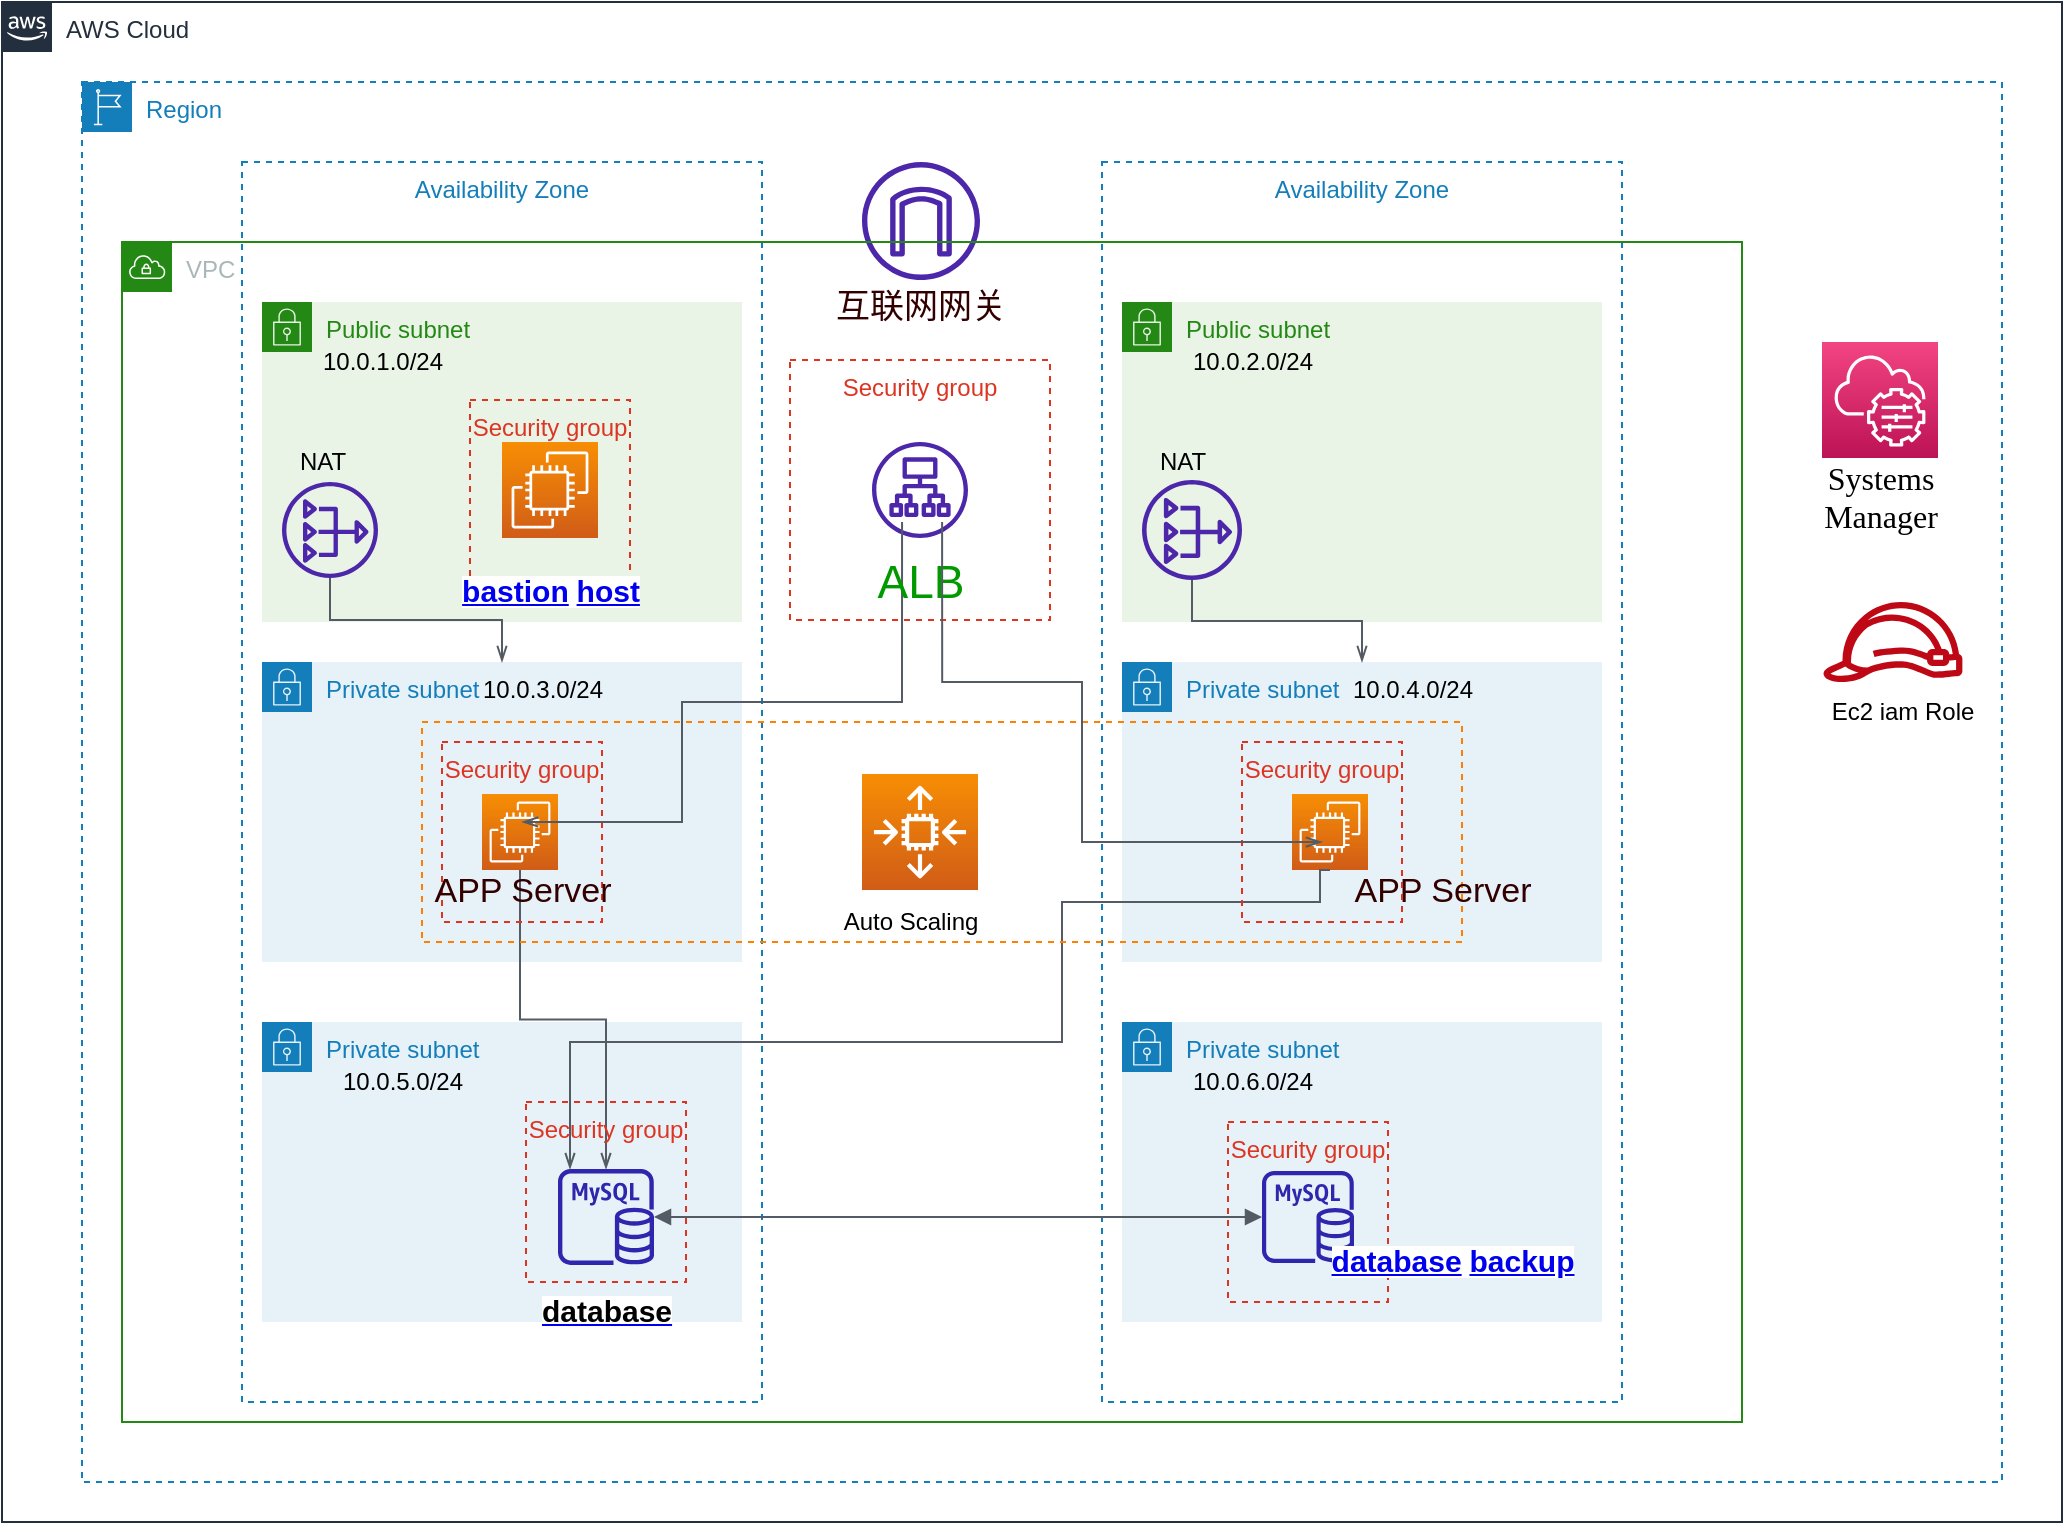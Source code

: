 <mxfile version="16.6.5" type="github">
  <diagram id="Ht1M8jgEwFfnCIfOTk4-" name="Page-1">
    <mxGraphModel dx="1422" dy="786" grid="1" gridSize="10" guides="1" tooltips="1" connect="1" arrows="1" fold="1" page="1" pageScale="1" pageWidth="1100" pageHeight="850" math="0" shadow="0">
      <root>
        <mxCell id="0" />
        <mxCell id="1" parent="0" />
        <mxCell id="m-Myh3C7QMHVJur2ZRFy-6" value="Region" style="points=[[0,0],[0.25,0],[0.5,0],[0.75,0],[1,0],[1,0.25],[1,0.5],[1,0.75],[1,1],[0.75,1],[0.5,1],[0.25,1],[0,1],[0,0.75],[0,0.5],[0,0.25]];outlineConnect=0;gradientColor=none;html=1;whiteSpace=wrap;fontSize=12;fontStyle=0;container=1;pointerEvents=0;collapsible=0;recursiveResize=0;shape=mxgraph.aws4.group;grIcon=mxgraph.aws4.group_region;strokeColor=#147EBA;fillColor=none;verticalAlign=top;align=left;spacingLeft=30;fontColor=#147EBA;dashed=1;" parent="1" vertex="1">
          <mxGeometry x="80" y="110" width="960" height="700" as="geometry" />
        </mxCell>
        <mxCell id="m-Myh3C7QMHVJur2ZRFy-13" value="Private subnet" style="points=[[0,0],[0.25,0],[0.5,0],[0.75,0],[1,0],[1,0.25],[1,0.5],[1,0.75],[1,1],[0.75,1],[0.5,1],[0.25,1],[0,1],[0,0.75],[0,0.5],[0,0.25]];outlineConnect=0;gradientColor=none;html=1;whiteSpace=wrap;fontSize=12;fontStyle=0;container=1;pointerEvents=0;collapsible=0;recursiveResize=0;shape=mxgraph.aws4.group;grIcon=mxgraph.aws4.group_security_group;grStroke=0;strokeColor=#147EBA;fillColor=#E6F2F8;verticalAlign=top;align=left;spacingLeft=30;fontColor=#147EBA;dashed=0;" parent="m-Myh3C7QMHVJur2ZRFy-6" vertex="1">
          <mxGeometry x="90" y="470" width="240" height="150" as="geometry" />
        </mxCell>
        <mxCell id="m-Myh3C7QMHVJur2ZRFy-4" value="AWS Cloud" style="points=[[0,0],[0.25,0],[0.5,0],[0.75,0],[1,0],[1,0.25],[1,0.5],[1,0.75],[1,1],[0.75,1],[0.5,1],[0.25,1],[0,1],[0,0.75],[0,0.5],[0,0.25]];outlineConnect=0;gradientColor=none;html=1;whiteSpace=wrap;fontSize=12;fontStyle=0;container=1;pointerEvents=0;collapsible=0;recursiveResize=0;shape=mxgraph.aws4.group;grIcon=mxgraph.aws4.group_aws_cloud_alt;strokeColor=#232F3E;fillColor=none;verticalAlign=top;align=left;spacingLeft=30;fontColor=#232F3E;dashed=0;" parent="1" vertex="1">
          <mxGeometry x="40" y="70" width="1030" height="760" as="geometry" />
        </mxCell>
        <mxCell id="m-Myh3C7QMHVJur2ZRFy-7" value="Availability Zone" style="fillColor=none;strokeColor=#147EBA;dashed=1;verticalAlign=top;fontStyle=0;fontColor=#147EBA;" parent="m-Myh3C7QMHVJur2ZRFy-4" vertex="1">
          <mxGeometry x="550" y="80" width="260" height="620" as="geometry" />
        </mxCell>
        <mxCell id="m-Myh3C7QMHVJur2ZRFy-33" value="" style="sketch=0;outlineConnect=0;fontColor=#232F3E;gradientColor=none;fillColor=#4D27AA;strokeColor=none;dashed=0;verticalLabelPosition=bottom;verticalAlign=top;align=center;html=1;fontSize=12;fontStyle=0;aspect=fixed;pointerEvents=1;shape=mxgraph.aws4.internet_gateway;" parent="m-Myh3C7QMHVJur2ZRFy-4" vertex="1">
          <mxGeometry x="430" y="80" width="59" height="59" as="geometry" />
        </mxCell>
        <mxCell id="m-Myh3C7QMHVJur2ZRFy-55" value="10.0.5.0/24" style="text;html=1;resizable=0;autosize=1;align=center;verticalAlign=middle;points=[];fillColor=none;strokeColor=none;rounded=0;dashed=1;" parent="m-Myh3C7QMHVJur2ZRFy-4" vertex="1">
          <mxGeometry x="160" y="530" width="80" height="20" as="geometry" />
        </mxCell>
        <mxCell id="m-Myh3C7QMHVJur2ZRFy-8" value="Availability Zone" style="fillColor=none;strokeColor=#147EBA;dashed=1;verticalAlign=top;fontStyle=0;fontColor=#147EBA;" parent="m-Myh3C7QMHVJur2ZRFy-4" vertex="1">
          <mxGeometry x="120" y="80" width="260" height="620" as="geometry" />
        </mxCell>
        <mxCell id="m-Myh3C7QMHVJur2ZRFy-11" value="Public subnet" style="points=[[0,0],[0.25,0],[0.5,0],[0.75,0],[1,0],[1,0.25],[1,0.5],[1,0.75],[1,1],[0.75,1],[0.5,1],[0.25,1],[0,1],[0,0.75],[0,0.5],[0,0.25]];outlineConnect=0;gradientColor=none;html=1;whiteSpace=wrap;fontSize=12;fontStyle=0;container=1;pointerEvents=0;collapsible=0;recursiveResize=0;shape=mxgraph.aws4.group;grIcon=mxgraph.aws4.group_security_group;grStroke=0;strokeColor=#248814;fillColor=#E9F3E6;verticalAlign=top;align=left;spacingLeft=30;fontColor=#248814;dashed=0;" parent="m-Myh3C7QMHVJur2ZRFy-4" vertex="1">
          <mxGeometry x="560" y="150" width="240" height="160" as="geometry" />
        </mxCell>
        <mxCell id="m-Myh3C7QMHVJur2ZRFy-59" value="10.0.2.0/24" style="text;html=1;resizable=0;autosize=1;align=center;verticalAlign=middle;points=[];fillColor=none;strokeColor=none;rounded=0;dashed=1;" parent="m-Myh3C7QMHVJur2ZRFy-11" vertex="1">
          <mxGeometry x="25" y="20" width="80" height="20" as="geometry" />
        </mxCell>
        <mxCell id="m-Myh3C7QMHVJur2ZRFy-61" value="" style="sketch=0;outlineConnect=0;fontColor=#232F3E;gradientColor=none;fillColor=#4D27AA;strokeColor=none;dashed=0;verticalLabelPosition=bottom;verticalAlign=top;align=center;html=1;fontSize=12;fontStyle=0;aspect=fixed;pointerEvents=1;shape=mxgraph.aws4.nat_gateway;" parent="m-Myh3C7QMHVJur2ZRFy-4" vertex="1">
          <mxGeometry x="570" y="239" width="50" height="50" as="geometry" />
        </mxCell>
        <mxCell id="m-Myh3C7QMHVJur2ZRFy-10" value="Public subnet" style="points=[[0,0],[0.25,0],[0.5,0],[0.75,0],[1,0],[1,0.25],[1,0.5],[1,0.75],[1,1],[0.75,1],[0.5,1],[0.25,1],[0,1],[0,0.75],[0,0.5],[0,0.25]];outlineConnect=0;gradientColor=none;html=1;whiteSpace=wrap;fontSize=12;fontStyle=0;container=1;pointerEvents=0;collapsible=0;recursiveResize=0;shape=mxgraph.aws4.group;grIcon=mxgraph.aws4.group_security_group;grStroke=0;strokeColor=#248814;fillColor=#E9F3E6;verticalAlign=top;align=left;spacingLeft=30;fontColor=#248814;dashed=0;" parent="m-Myh3C7QMHVJur2ZRFy-4" vertex="1">
          <mxGeometry x="130" y="150" width="240" height="160" as="geometry" />
        </mxCell>
        <mxCell id="m-Myh3C7QMHVJur2ZRFy-28" value="" style="sketch=0;outlineConnect=0;fontColor=#232F3E;gradientColor=none;fillColor=#4D27AA;strokeColor=none;dashed=0;verticalLabelPosition=bottom;verticalAlign=top;align=center;html=1;fontSize=12;fontStyle=0;aspect=fixed;pointerEvents=1;shape=mxgraph.aws4.nat_gateway;" parent="m-Myh3C7QMHVJur2ZRFy-10" vertex="1">
          <mxGeometry x="10" y="90" width="48" height="48" as="geometry" />
        </mxCell>
        <mxCell id="m-Myh3C7QMHVJur2ZRFy-58" value="10.0.1.0/24" style="text;html=1;resizable=0;autosize=1;align=center;verticalAlign=middle;points=[];fillColor=none;strokeColor=none;rounded=0;dashed=1;" parent="m-Myh3C7QMHVJur2ZRFy-10" vertex="1">
          <mxGeometry x="20" y="20" width="80" height="20" as="geometry" />
        </mxCell>
        <mxCell id="m-Myh3C7QMHVJur2ZRFy-67" value="" style="sketch=0;points=[[0,0,0],[0.25,0,0],[0.5,0,0],[0.75,0,0],[1,0,0],[0,1,0],[0.25,1,0],[0.5,1,0],[0.75,1,0],[1,1,0],[0,0.25,0],[0,0.5,0],[0,0.75,0],[1,0.25,0],[1,0.5,0],[1,0.75,0]];outlineConnect=0;fontColor=#232F3E;gradientColor=#F78E04;gradientDirection=north;fillColor=#D05C17;strokeColor=#ffffff;dashed=0;verticalLabelPosition=bottom;verticalAlign=top;align=center;html=1;fontSize=12;fontStyle=0;aspect=fixed;shape=mxgraph.aws4.resourceIcon;resIcon=mxgraph.aws4.ec2;" parent="m-Myh3C7QMHVJur2ZRFy-4" vertex="1">
          <mxGeometry x="250" y="220" width="48" height="48" as="geometry" />
        </mxCell>
        <mxCell id="m-Myh3C7QMHVJur2ZRFy-68" value="Security group" style="fillColor=none;strokeColor=#DD3522;verticalAlign=top;fontStyle=0;fontColor=#DD3522;dashed=1;" parent="m-Myh3C7QMHVJur2ZRFy-4" vertex="1">
          <mxGeometry x="234" y="199" width="80" height="90" as="geometry" />
        </mxCell>
        <mxCell id="M-b90fMdfw358O1CHT0X-1" value="" style="sketch=0;points=[[0,0,0],[0.25,0,0],[0.5,0,0],[0.75,0,0],[1,0,0],[0,1,0],[0.25,1,0],[0.5,1,0],[0.75,1,0],[1,1,0],[0,0.25,0],[0,0.5,0],[0,0.75,0],[1,0.25,0],[1,0.5,0],[1,0.75,0]];points=[[0,0,0],[0.25,0,0],[0.5,0,0],[0.75,0,0],[1,0,0],[0,1,0],[0.25,1,0],[0.5,1,0],[0.75,1,0],[1,1,0],[0,0.25,0],[0,0.5,0],[0,0.75,0],[1,0.25,0],[1,0.5,0],[1,0.75,0]];outlineConnect=0;fontColor=#232F3E;gradientColor=#F34482;gradientDirection=north;fillColor=#BC1356;strokeColor=#ffffff;dashed=0;verticalLabelPosition=bottom;verticalAlign=top;align=center;html=1;fontSize=12;fontStyle=0;aspect=fixed;shape=mxgraph.aws4.resourceIcon;resIcon=mxgraph.aws4.systems_manager;" parent="m-Myh3C7QMHVJur2ZRFy-4" vertex="1">
          <mxGeometry x="910" y="170" width="58" height="58" as="geometry" />
        </mxCell>
        <mxCell id="M-b90fMdfw358O1CHT0X-2" value="" style="sketch=0;outlineConnect=0;fontColor=#232F3E;gradientColor=none;fillColor=#BF0816;strokeColor=none;dashed=0;verticalLabelPosition=bottom;verticalAlign=top;align=center;html=1;fontSize=12;fontStyle=0;aspect=fixed;pointerEvents=1;shape=mxgraph.aws4.role;" parent="m-Myh3C7QMHVJur2ZRFy-4" vertex="1">
          <mxGeometry x="910" y="300" width="70.91" height="40" as="geometry" />
        </mxCell>
        <mxCell id="M-b90fMdfw358O1CHT0X-3" value="&lt;span lang=&quot;EN-MY&quot; style=&quot;font-size: 12pt ; line-height: 115% ; font-family: &amp;#34;times new roman&amp;#34; , serif ; background-color: rgb(255 , 255 , 255)&quot;&gt;Systems&lt;br&gt;Manager&lt;/span&gt;" style="text;html=1;resizable=0;autosize=1;align=center;verticalAlign=middle;points=[];rounded=0;" parent="m-Myh3C7QMHVJur2ZRFy-4" vertex="1">
          <mxGeometry x="904" y="228" width="70" height="40" as="geometry" />
        </mxCell>
        <mxCell id="M-b90fMdfw358O1CHT0X-4" value="Ec2 iam Role" style="text;html=1;resizable=0;autosize=1;align=center;verticalAlign=middle;points=[];fillColor=none;strokeColor=none;rounded=0;labelBackgroundColor=#FFFFFF;" parent="m-Myh3C7QMHVJur2ZRFy-4" vertex="1">
          <mxGeometry x="905" y="345" width="90" height="20" as="geometry" />
        </mxCell>
        <mxCell id="m-Myh3C7QMHVJur2ZRFy-71" value="&lt;span style=&quot;box-sizing: border-box ; font-size: 14px ; line-height: 21px ; background-color: rgb(255 , 255 , 255)&quot;&gt;&lt;span class=&quot;skip&quot; style=&quot;box-sizing: border-box&quot;&gt;&lt;a style=&quot;box-sizing: border-box ; cursor: pointer ; outline: none ; line-height: 14px ; font-size: 15px ; font-weight: 700&quot;&gt;&lt;font color=&quot;#000000&quot;&gt;database&lt;/font&gt;&lt;/a&gt;&lt;/span&gt;&lt;/span&gt;" style="text;html=1;resizable=0;autosize=1;align=center;verticalAlign=middle;points=[];fillColor=none;strokeColor=none;rounded=0;dashed=1;fontSize=17;fontColor=#330000;" parent="m-Myh3C7QMHVJur2ZRFy-4" vertex="1">
          <mxGeometry x="262" y="640" width="80" height="30" as="geometry" />
        </mxCell>
        <mxCell id="m-Myh3C7QMHVJur2ZRFy-69" value="&lt;span style=&quot;box-sizing: border-box ; font-family: &amp;#34;tahoma&amp;#34; , &amp;#34;microsoft yahei&amp;#34; , , , &amp;#34;malgun gothic&amp;#34; , sans-serif ; font-size: 14px ; line-height: 21px ; background-color: rgb(255 , 255 , 255)&quot;&gt;&lt;span class=&quot;skip&quot; style=&quot;box-sizing: border-box&quot;&gt;&lt;font color=&quot;#000000&quot;&gt;&lt;a style=&quot;box-sizing: border-box ; cursor: pointer ; outline: none ; line-height: 14px ; font-size: 15px ; font-weight: 700&quot;&gt;bastion&lt;/a&gt;&lt;span class=&quot;Apple-converted-space&quot;&gt;&amp;nbsp;&lt;/span&gt;&lt;a style=&quot;box-sizing: border-box ; cursor: pointer ; outline: none ; line-height: 14px ; font-size: 15px ; font-weight: 700&quot;&gt;host&lt;/a&gt;&lt;/font&gt;&lt;/span&gt;&lt;/span&gt;" style="text;html=1;resizable=0;autosize=1;align=center;verticalAlign=middle;points=[];fillColor=none;strokeColor=none;rounded=0;dashed=1;fontSize=17;fontColor=#330000;" parent="m-Myh3C7QMHVJur2ZRFy-4" vertex="1">
          <mxGeometry x="224" y="280" width="100" height="30" as="geometry" />
        </mxCell>
        <mxCell id="m-Myh3C7QMHVJur2ZRFy-9" value="VPC" style="points=[[0,0],[0.25,0],[0.5,0],[0.75,0],[1,0],[1,0.25],[1,0.5],[1,0.75],[1,1],[0.75,1],[0.5,1],[0.25,1],[0,1],[0,0.75],[0,0.5],[0,0.25]];outlineConnect=0;gradientColor=none;html=1;whiteSpace=wrap;fontSize=12;fontStyle=0;container=1;pointerEvents=0;collapsible=0;recursiveResize=0;shape=mxgraph.aws4.group;grIcon=mxgraph.aws4.group_vpc;strokeColor=#248814;fillColor=none;verticalAlign=top;align=left;spacingLeft=30;fontColor=#AAB7B8;dashed=0;" parent="1" vertex="1">
          <mxGeometry x="100" y="190" width="810" height="590" as="geometry" />
        </mxCell>
        <mxCell id="m-Myh3C7QMHVJur2ZRFy-12" value="Private subnet" style="points=[[0,0],[0.25,0],[0.5,0],[0.75,0],[1,0],[1,0.25],[1,0.5],[1,0.75],[1,1],[0.75,1],[0.5,1],[0.25,1],[0,1],[0,0.75],[0,0.5],[0,0.25]];outlineConnect=0;gradientColor=none;html=1;whiteSpace=wrap;fontSize=12;fontStyle=0;container=1;pointerEvents=0;collapsible=0;recursiveResize=0;shape=mxgraph.aws4.group;grIcon=mxgraph.aws4.group_security_group;grStroke=0;strokeColor=#147EBA;fillColor=#E6F2F8;verticalAlign=top;align=left;spacingLeft=30;fontColor=#147EBA;dashed=0;" parent="m-Myh3C7QMHVJur2ZRFy-9" vertex="1">
          <mxGeometry x="70" y="210" width="240" height="150" as="geometry" />
        </mxCell>
        <mxCell id="m-Myh3C7QMHVJur2ZRFy-18" value="" style="sketch=0;points=[[0,0,0],[0.25,0,0],[0.5,0,0],[0.75,0,0],[1,0,0],[0,1,0],[0.25,1,0],[0.5,1,0],[0.75,1,0],[1,1,0],[0,0.25,0],[0,0.5,0],[0,0.75,0],[1,0.25,0],[1,0.5,0],[1,0.75,0]];outlineConnect=0;fontColor=#232F3E;gradientColor=#F78E04;gradientDirection=north;fillColor=#D05C17;strokeColor=#ffffff;dashed=0;verticalLabelPosition=bottom;verticalAlign=top;align=center;html=1;fontSize=12;fontStyle=0;aspect=fixed;shape=mxgraph.aws4.resourceIcon;resIcon=mxgraph.aws4.ec2;" parent="m-Myh3C7QMHVJur2ZRFy-12" vertex="1">
          <mxGeometry x="110" y="66" width="38" height="38" as="geometry" />
        </mxCell>
        <mxCell id="m-Myh3C7QMHVJur2ZRFy-53" value="10.0.3.0/24" style="text;html=1;resizable=0;autosize=1;align=center;verticalAlign=middle;points=[];fillColor=none;strokeColor=none;rounded=0;dashed=1;" parent="m-Myh3C7QMHVJur2ZRFy-12" vertex="1">
          <mxGeometry x="100" y="4" width="80" height="20" as="geometry" />
        </mxCell>
        <mxCell id="m-Myh3C7QMHVJur2ZRFy-17" value="" style="sketch=0;points=[[0,0,0],[0.25,0,0],[0.5,0,0],[0.75,0,0],[1,0,0],[0,1,0],[0.25,1,0],[0.5,1,0],[0.75,1,0],[1,1,0],[0,0.25,0],[0,0.5,0],[0,0.75,0],[1,0.25,0],[1,0.5,0],[1,0.75,0]];outlineConnect=0;fontColor=#232F3E;gradientColor=#F78E04;gradientDirection=north;fillColor=#D05C17;strokeColor=#ffffff;dashed=0;verticalLabelPosition=bottom;verticalAlign=top;align=center;html=1;fontSize=12;fontStyle=0;aspect=fixed;shape=mxgraph.aws4.resourceIcon;resIcon=mxgraph.aws4.auto_scaling2;" parent="m-Myh3C7QMHVJur2ZRFy-9" vertex="1">
          <mxGeometry x="370" y="266" width="58" height="58" as="geometry" />
        </mxCell>
        <mxCell id="m-Myh3C7QMHVJur2ZRFy-32" value="" style="sketch=0;outlineConnect=0;fontColor=#232F3E;gradientColor=none;fillColor=#4D27AA;strokeColor=none;dashed=0;verticalLabelPosition=bottom;verticalAlign=top;align=center;html=1;fontSize=12;fontStyle=0;aspect=fixed;pointerEvents=1;shape=mxgraph.aws4.application_load_balancer;" parent="m-Myh3C7QMHVJur2ZRFy-9" vertex="1">
          <mxGeometry x="375" y="100" width="48" height="48" as="geometry" />
        </mxCell>
        <mxCell id="m-Myh3C7QMHVJur2ZRFy-15" value="Private subnet" style="points=[[0,0],[0.25,0],[0.5,0],[0.75,0],[1,0],[1,0.25],[1,0.5],[1,0.75],[1,1],[0.75,1],[0.5,1],[0.25,1],[0,1],[0,0.75],[0,0.5],[0,0.25]];outlineConnect=0;gradientColor=none;html=1;whiteSpace=wrap;fontSize=12;fontStyle=0;container=1;pointerEvents=0;collapsible=0;recursiveResize=0;shape=mxgraph.aws4.group;grIcon=mxgraph.aws4.group_security_group;grStroke=0;strokeColor=#147EBA;fillColor=#E6F2F8;verticalAlign=top;align=left;spacingLeft=30;fontColor=#147EBA;dashed=0;" parent="m-Myh3C7QMHVJur2ZRFy-9" vertex="1">
          <mxGeometry x="500" y="210" width="240" height="150" as="geometry" />
        </mxCell>
        <mxCell id="m-Myh3C7QMHVJur2ZRFy-19" value="" style="sketch=0;points=[[0,0,0],[0.25,0,0],[0.5,0,0],[0.75,0,0],[1,0,0],[0,1,0],[0.25,1,0],[0.5,1,0],[0.75,1,0],[1,1,0],[0,0.25,0],[0,0.5,0],[0,0.75,0],[1,0.25,0],[1,0.5,0],[1,0.75,0]];outlineConnect=0;fontColor=#232F3E;gradientColor=#F78E04;gradientDirection=north;fillColor=#D05C17;strokeColor=#ffffff;dashed=0;verticalLabelPosition=bottom;verticalAlign=top;align=center;html=1;fontSize=12;fontStyle=0;aspect=fixed;shape=mxgraph.aws4.resourceIcon;resIcon=mxgraph.aws4.ec2;" parent="m-Myh3C7QMHVJur2ZRFy-15" vertex="1">
          <mxGeometry x="85" y="66" width="38" height="38" as="geometry" />
        </mxCell>
        <mxCell id="m-Myh3C7QMHVJur2ZRFy-54" value="10.0.4.0/24" style="text;html=1;resizable=0;autosize=1;align=center;verticalAlign=middle;points=[];fillColor=none;strokeColor=none;rounded=0;dashed=1;" parent="m-Myh3C7QMHVJur2ZRFy-15" vertex="1">
          <mxGeometry x="105" y="4" width="80" height="20" as="geometry" />
        </mxCell>
        <mxCell id="m-Myh3C7QMHVJur2ZRFy-14" value="Private subnet" style="points=[[0,0],[0.25,0],[0.5,0],[0.75,0],[1,0],[1,0.25],[1,0.5],[1,0.75],[1,1],[0.75,1],[0.5,1],[0.25,1],[0,1],[0,0.75],[0,0.5],[0,0.25]];outlineConnect=0;gradientColor=none;html=1;whiteSpace=wrap;fontSize=12;fontStyle=0;container=1;pointerEvents=0;collapsible=0;recursiveResize=0;shape=mxgraph.aws4.group;grIcon=mxgraph.aws4.group_security_group;grStroke=0;strokeColor=#147EBA;fillColor=#E6F2F8;verticalAlign=top;align=left;spacingLeft=30;fontColor=#147EBA;dashed=0;" parent="m-Myh3C7QMHVJur2ZRFy-9" vertex="1">
          <mxGeometry x="500" y="390" width="240" height="150" as="geometry" />
        </mxCell>
        <mxCell id="m-Myh3C7QMHVJur2ZRFy-44" value="" style="sketch=0;outlineConnect=0;fontColor=#232F3E;gradientColor=none;fillColor=#2E27AD;strokeColor=none;dashed=0;verticalLabelPosition=bottom;verticalAlign=top;align=center;html=1;fontSize=12;fontStyle=0;aspect=fixed;pointerEvents=1;shape=mxgraph.aws4.rds_mysql_instance;" parent="m-Myh3C7QMHVJur2ZRFy-14" vertex="1">
          <mxGeometry x="70" y="74.5" width="46" height="46" as="geometry" />
        </mxCell>
        <mxCell id="m-Myh3C7QMHVJur2ZRFy-51" value="Security group" style="fillColor=none;strokeColor=#DD3522;verticalAlign=top;fontStyle=0;fontColor=#DD3522;dashed=1;" parent="m-Myh3C7QMHVJur2ZRFy-14" vertex="1">
          <mxGeometry x="53" y="50" width="80" height="90" as="geometry" />
        </mxCell>
        <mxCell id="m-Myh3C7QMHVJur2ZRFy-56" value="10.0.6.0/24" style="text;html=1;resizable=0;autosize=1;align=center;verticalAlign=middle;points=[];fillColor=none;strokeColor=none;rounded=0;dashed=1;" parent="m-Myh3C7QMHVJur2ZRFy-14" vertex="1">
          <mxGeometry x="25" y="20" width="80" height="20" as="geometry" />
        </mxCell>
        <mxCell id="m-Myh3C7QMHVJur2ZRFy-70" value="&lt;span style=&quot;box-sizing: border-box ; font-family: &amp;#34;tahoma&amp;#34; , &amp;#34;microsoft yahei&amp;#34; , , , &amp;#34;malgun gothic&amp;#34; , sans-serif ; font-size: 14px ; line-height: 21px ; background-color: rgb(255 , 255 , 255)&quot;&gt;&lt;span class=&quot;skip&quot; style=&quot;box-sizing: border-box&quot;&gt;&lt;font color=&quot;#000000&quot;&gt;&lt;a style=&quot;box-sizing: border-box ; cursor: pointer ; outline: none ; line-height: 14px ; font-size: 15px ; font-weight: 700&quot;&gt;database&lt;/a&gt;&lt;span class=&quot;Apple-converted-space&quot;&gt;&amp;nbsp;&lt;/span&gt;&lt;a style=&quot;box-sizing: border-box ; cursor: pointer ; outline: none ; line-height: 14px ; font-size: 15px ; font-weight: 700&quot;&gt;backup&lt;/a&gt;&lt;/font&gt;&lt;/span&gt;&lt;/span&gt;" style="text;html=1;resizable=0;autosize=1;align=center;verticalAlign=middle;points=[];fillColor=none;strokeColor=none;rounded=0;dashed=1;fontSize=17;fontColor=#330000;" parent="m-Myh3C7QMHVJur2ZRFy-14" vertex="1">
          <mxGeometry x="95" y="105" width="140" height="30" as="geometry" />
        </mxCell>
        <mxCell id="m-Myh3C7QMHVJur2ZRFy-31" value="Auto Scaling" style="text;html=1;resizable=0;autosize=1;align=center;verticalAlign=middle;points=[];fillColor=none;strokeColor=none;rounded=0;dashed=1;" parent="m-Myh3C7QMHVJur2ZRFy-9" vertex="1">
          <mxGeometry x="354" y="330" width="80" height="20" as="geometry" />
        </mxCell>
        <mxCell id="m-Myh3C7QMHVJur2ZRFy-39" value="" style="sketch=0;outlineConnect=0;fontColor=#232F3E;gradientColor=none;fillColor=#2E27AD;strokeColor=none;dashed=0;verticalLabelPosition=bottom;verticalAlign=top;align=center;html=1;fontSize=12;fontStyle=0;aspect=fixed;pointerEvents=1;shape=mxgraph.aws4.rds_mysql_instance;" parent="m-Myh3C7QMHVJur2ZRFy-9" vertex="1">
          <mxGeometry x="218" y="463.5" width="48" height="48" as="geometry" />
        </mxCell>
        <mxCell id="m-Myh3C7QMHVJur2ZRFy-41" value="" style="edgeStyle=orthogonalEdgeStyle;html=1;endArrow=openThin;elbow=vertical;startArrow=none;endFill=0;strokeColor=#545B64;rounded=0;exitX=0.5;exitY=1;exitDx=0;exitDy=0;exitPerimeter=0;" parent="m-Myh3C7QMHVJur2ZRFy-9" source="m-Myh3C7QMHVJur2ZRFy-18" target="m-Myh3C7QMHVJur2ZRFy-39" edge="1">
          <mxGeometry width="100" relative="1" as="geometry">
            <mxPoint x="470" y="160" as="sourcePoint" />
            <mxPoint x="570" y="160" as="targetPoint" />
          </mxGeometry>
        </mxCell>
        <mxCell id="m-Myh3C7QMHVJur2ZRFy-43" value="" style="edgeStyle=orthogonalEdgeStyle;html=1;endArrow=none;elbow=vertical;startArrow=openThin;startFill=0;strokeColor=#545B64;rounded=0;entryX=0.5;entryY=1;entryDx=0;entryDy=0;entryPerimeter=0;" parent="m-Myh3C7QMHVJur2ZRFy-9" source="m-Myh3C7QMHVJur2ZRFy-39" target="m-Myh3C7QMHVJur2ZRFy-19" edge="1">
          <mxGeometry width="100" relative="1" as="geometry">
            <mxPoint x="470" y="200" as="sourcePoint" />
            <mxPoint x="570" y="200" as="targetPoint" />
            <Array as="points">
              <mxPoint x="224" y="400" />
              <mxPoint x="470" y="400" />
              <mxPoint x="470" y="330" />
              <mxPoint x="599" y="330" />
            </Array>
          </mxGeometry>
        </mxCell>
        <mxCell id="m-Myh3C7QMHVJur2ZRFy-45" value="" style="edgeStyle=orthogonalEdgeStyle;html=1;endArrow=block;elbow=vertical;startArrow=block;startFill=1;endFill=1;strokeColor=#545B64;rounded=0;" parent="m-Myh3C7QMHVJur2ZRFy-9" source="m-Myh3C7QMHVJur2ZRFy-39" target="m-Myh3C7QMHVJur2ZRFy-44" edge="1">
          <mxGeometry width="100" relative="1" as="geometry">
            <mxPoint x="470" y="200" as="sourcePoint" />
            <mxPoint x="570" y="200" as="targetPoint" />
          </mxGeometry>
        </mxCell>
        <mxCell id="m-Myh3C7QMHVJur2ZRFy-46" value="" style="rounded=0;whiteSpace=wrap;html=1;dashed=1;strokeColor=#FF8000;fillColor=none;" parent="m-Myh3C7QMHVJur2ZRFy-9" vertex="1">
          <mxGeometry x="150" y="240" width="520" height="110" as="geometry" />
        </mxCell>
        <mxCell id="m-Myh3C7QMHVJur2ZRFy-48" value="Security group" style="fillColor=none;strokeColor=#DD3522;verticalAlign=top;fontStyle=0;fontColor=#DD3522;dashed=1;" parent="m-Myh3C7QMHVJur2ZRFy-9" vertex="1">
          <mxGeometry x="334" y="59" width="130" height="130" as="geometry" />
        </mxCell>
        <mxCell id="m-Myh3C7QMHVJur2ZRFy-50" value="Security group" style="fillColor=none;strokeColor=#DD3522;verticalAlign=top;fontStyle=0;fontColor=#DD3522;dashed=1;" parent="m-Myh3C7QMHVJur2ZRFy-9" vertex="1">
          <mxGeometry x="160" y="250" width="80" height="90" as="geometry" />
        </mxCell>
        <mxCell id="m-Myh3C7QMHVJur2ZRFy-52" value="Security group" style="fillColor=none;strokeColor=#DD3522;verticalAlign=top;fontStyle=0;fontColor=#DD3522;dashed=1;" parent="m-Myh3C7QMHVJur2ZRFy-9" vertex="1">
          <mxGeometry x="202" y="430" width="80" height="90" as="geometry" />
        </mxCell>
        <mxCell id="m-Myh3C7QMHVJur2ZRFy-64" value="" style="edgeStyle=orthogonalEdgeStyle;html=1;endArrow=openThin;elbow=vertical;startArrow=none;endFill=0;strokeColor=#545B64;rounded=0;exitX=0.431;exitY=0.623;exitDx=0;exitDy=0;exitPerimeter=0;entryX=0.5;entryY=0.444;entryDx=0;entryDy=0;entryPerimeter=0;" parent="m-Myh3C7QMHVJur2ZRFy-9" source="m-Myh3C7QMHVJur2ZRFy-48" target="m-Myh3C7QMHVJur2ZRFy-50" edge="1">
          <mxGeometry width="100" relative="1" as="geometry">
            <mxPoint x="340" y="330" as="sourcePoint" />
            <mxPoint x="440" y="330" as="targetPoint" />
            <Array as="points">
              <mxPoint x="390" y="230" />
              <mxPoint x="280" y="230" />
              <mxPoint x="280" y="290" />
            </Array>
          </mxGeometry>
        </mxCell>
        <mxCell id="m-Myh3C7QMHVJur2ZRFy-57" value="&lt;font color=&quot;#009900&quot; style=&quot;font-size: 23px;&quot;&gt;ALB&lt;/font&gt;" style="text;html=1;resizable=0;autosize=1;align=center;verticalAlign=middle;points=[];fillColor=none;strokeColor=none;rounded=0;dashed=1;fontSize=23;" parent="m-Myh3C7QMHVJur2ZRFy-9" vertex="1">
          <mxGeometry x="369" y="155" width="60" height="30" as="geometry" />
        </mxCell>
        <mxCell id="m-Myh3C7QMHVJur2ZRFy-66" value="&lt;font color=&quot;#330000&quot; style=&quot;font-size: 17px&quot;&gt;互联网网关&lt;/font&gt;" style="text;html=1;resizable=0;autosize=1;align=center;verticalAlign=middle;points=[];fillColor=none;strokeColor=none;rounded=0;dashed=1;fontSize=23;fontColor=#009900;" parent="m-Myh3C7QMHVJur2ZRFy-9" vertex="1">
          <mxGeometry x="349" y="10" width="100" height="40" as="geometry" />
        </mxCell>
        <mxCell id="m-Myh3C7QMHVJur2ZRFy-72" value="APP Server" style="text;html=1;resizable=0;autosize=1;align=center;verticalAlign=middle;points=[];fillColor=none;strokeColor=none;rounded=0;dashed=1;fontSize=17;fontColor=#330000;" parent="m-Myh3C7QMHVJur2ZRFy-9" vertex="1">
          <mxGeometry x="150" y="310" width="100" height="30" as="geometry" />
        </mxCell>
        <mxCell id="m-Myh3C7QMHVJur2ZRFy-73" value="APP Server" style="text;html=1;resizable=0;autosize=1;align=center;verticalAlign=middle;points=[];fillColor=none;strokeColor=none;rounded=0;dashed=1;fontSize=17;fontColor=#330000;" parent="m-Myh3C7QMHVJur2ZRFy-9" vertex="1">
          <mxGeometry x="610" y="310" width="100" height="30" as="geometry" />
        </mxCell>
        <mxCell id="-Fmbiv8i-aUcPp5MNCQ0-2" value="&lt;font color=&quot;#000000&quot;&gt;NAT&lt;/font&gt;" style="text;html=1;resizable=0;autosize=1;align=center;verticalAlign=middle;points=[];fillColor=none;strokeColor=none;rounded=0;fontColor=#3BBEFF;" vertex="1" parent="m-Myh3C7QMHVJur2ZRFy-9">
          <mxGeometry x="80" y="100" width="40" height="20" as="geometry" />
        </mxCell>
        <mxCell id="-Fmbiv8i-aUcPp5MNCQ0-3" value="&lt;font color=&quot;#000000&quot;&gt;NAT&lt;/font&gt;" style="text;html=1;resizable=0;autosize=1;align=center;verticalAlign=middle;points=[];fillColor=none;strokeColor=none;rounded=0;fontColor=#3BBEFF;" vertex="1" parent="m-Myh3C7QMHVJur2ZRFy-9">
          <mxGeometry x="510" y="100" width="40" height="20" as="geometry" />
        </mxCell>
        <mxCell id="m-Myh3C7QMHVJur2ZRFy-49" value="Security group" style="fillColor=none;strokeColor=#DD3522;verticalAlign=top;fontStyle=0;fontColor=#DD3522;dashed=1;" parent="1" vertex="1">
          <mxGeometry x="660" y="440" width="80" height="90" as="geometry" />
        </mxCell>
        <mxCell id="m-Myh3C7QMHVJur2ZRFy-63" value="" style="edgeStyle=orthogonalEdgeStyle;html=1;endArrow=openThin;elbow=vertical;startArrow=none;endFill=0;strokeColor=#545B64;rounded=0;" parent="1" source="m-Myh3C7QMHVJur2ZRFy-61" target="m-Myh3C7QMHVJur2ZRFy-15" edge="1">
          <mxGeometry width="100" relative="1" as="geometry">
            <mxPoint x="440" y="520" as="sourcePoint" />
            <mxPoint x="540" y="520" as="targetPoint" />
          </mxGeometry>
        </mxCell>
        <mxCell id="m-Myh3C7QMHVJur2ZRFy-38" value="" style="edgeStyle=orthogonalEdgeStyle;html=1;endArrow=openThin;elbow=vertical;startArrow=none;endFill=0;strokeColor=#545B64;rounded=0;" parent="1" source="m-Myh3C7QMHVJur2ZRFy-28" target="m-Myh3C7QMHVJur2ZRFy-12" edge="1">
          <mxGeometry width="100" relative="1" as="geometry">
            <mxPoint x="534.053" y="368.0" as="sourcePoint" />
            <mxPoint x="620.053" y="410" as="targetPoint" />
          </mxGeometry>
        </mxCell>
        <mxCell id="m-Myh3C7QMHVJur2ZRFy-65" value="" style="edgeStyle=orthogonalEdgeStyle;html=1;endArrow=openThin;elbow=vertical;startArrow=none;endFill=0;strokeColor=#545B64;rounded=0;exitX=0.585;exitY=0.623;exitDx=0;exitDy=0;exitPerimeter=0;entryX=0.5;entryY=0.556;entryDx=0;entryDy=0;entryPerimeter=0;" parent="1" source="m-Myh3C7QMHVJur2ZRFy-48" target="m-Myh3C7QMHVJur2ZRFy-49" edge="1">
          <mxGeometry width="100" relative="1" as="geometry">
            <mxPoint x="440" y="520" as="sourcePoint" />
            <mxPoint x="540" y="520" as="targetPoint" />
            <Array as="points">
              <mxPoint x="510" y="410" />
              <mxPoint x="580" y="410" />
              <mxPoint x="580" y="490" />
            </Array>
          </mxGeometry>
        </mxCell>
      </root>
    </mxGraphModel>
  </diagram>
</mxfile>
